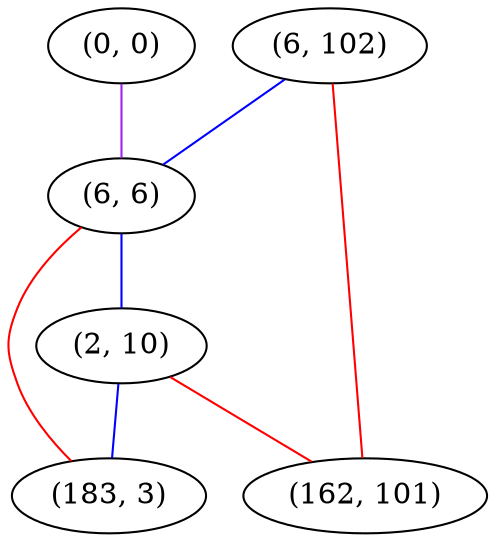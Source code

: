 graph "" {
"(0, 0)";
"(6, 102)";
"(6, 6)";
"(2, 10)";
"(183, 3)";
"(162, 101)";
"(0, 0)" -- "(6, 6)"  [color=purple, key=0, weight=4];
"(6, 102)" -- "(162, 101)"  [color=red, key=0, weight=1];
"(6, 102)" -- "(6, 6)"  [color=blue, key=0, weight=3];
"(6, 6)" -- "(183, 3)"  [color=red, key=0, weight=1];
"(6, 6)" -- "(2, 10)"  [color=blue, key=0, weight=3];
"(2, 10)" -- "(183, 3)"  [color=blue, key=0, weight=3];
"(2, 10)" -- "(162, 101)"  [color=red, key=0, weight=1];
}
